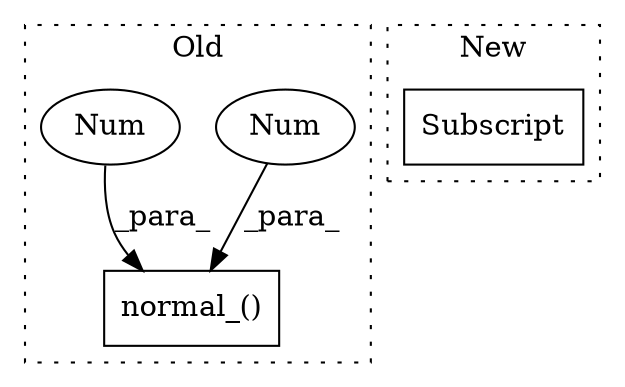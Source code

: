 digraph G {
subgraph cluster0 {
1 [label="normal_()" a="75" s="1373,1421" l="41,1" shape="box"];
3 [label="Num" a="76" s="1414" l="1" shape="ellipse"];
4 [label="Num" a="76" s="1417" l="4" shape="ellipse"];
label = "Old";
style="dotted";
}
subgraph cluster1 {
2 [label="Subscript" a="63" s="935,0" l="22,0" shape="box"];
label = "New";
style="dotted";
}
3 -> 1 [label="_para_"];
4 -> 1 [label="_para_"];
}